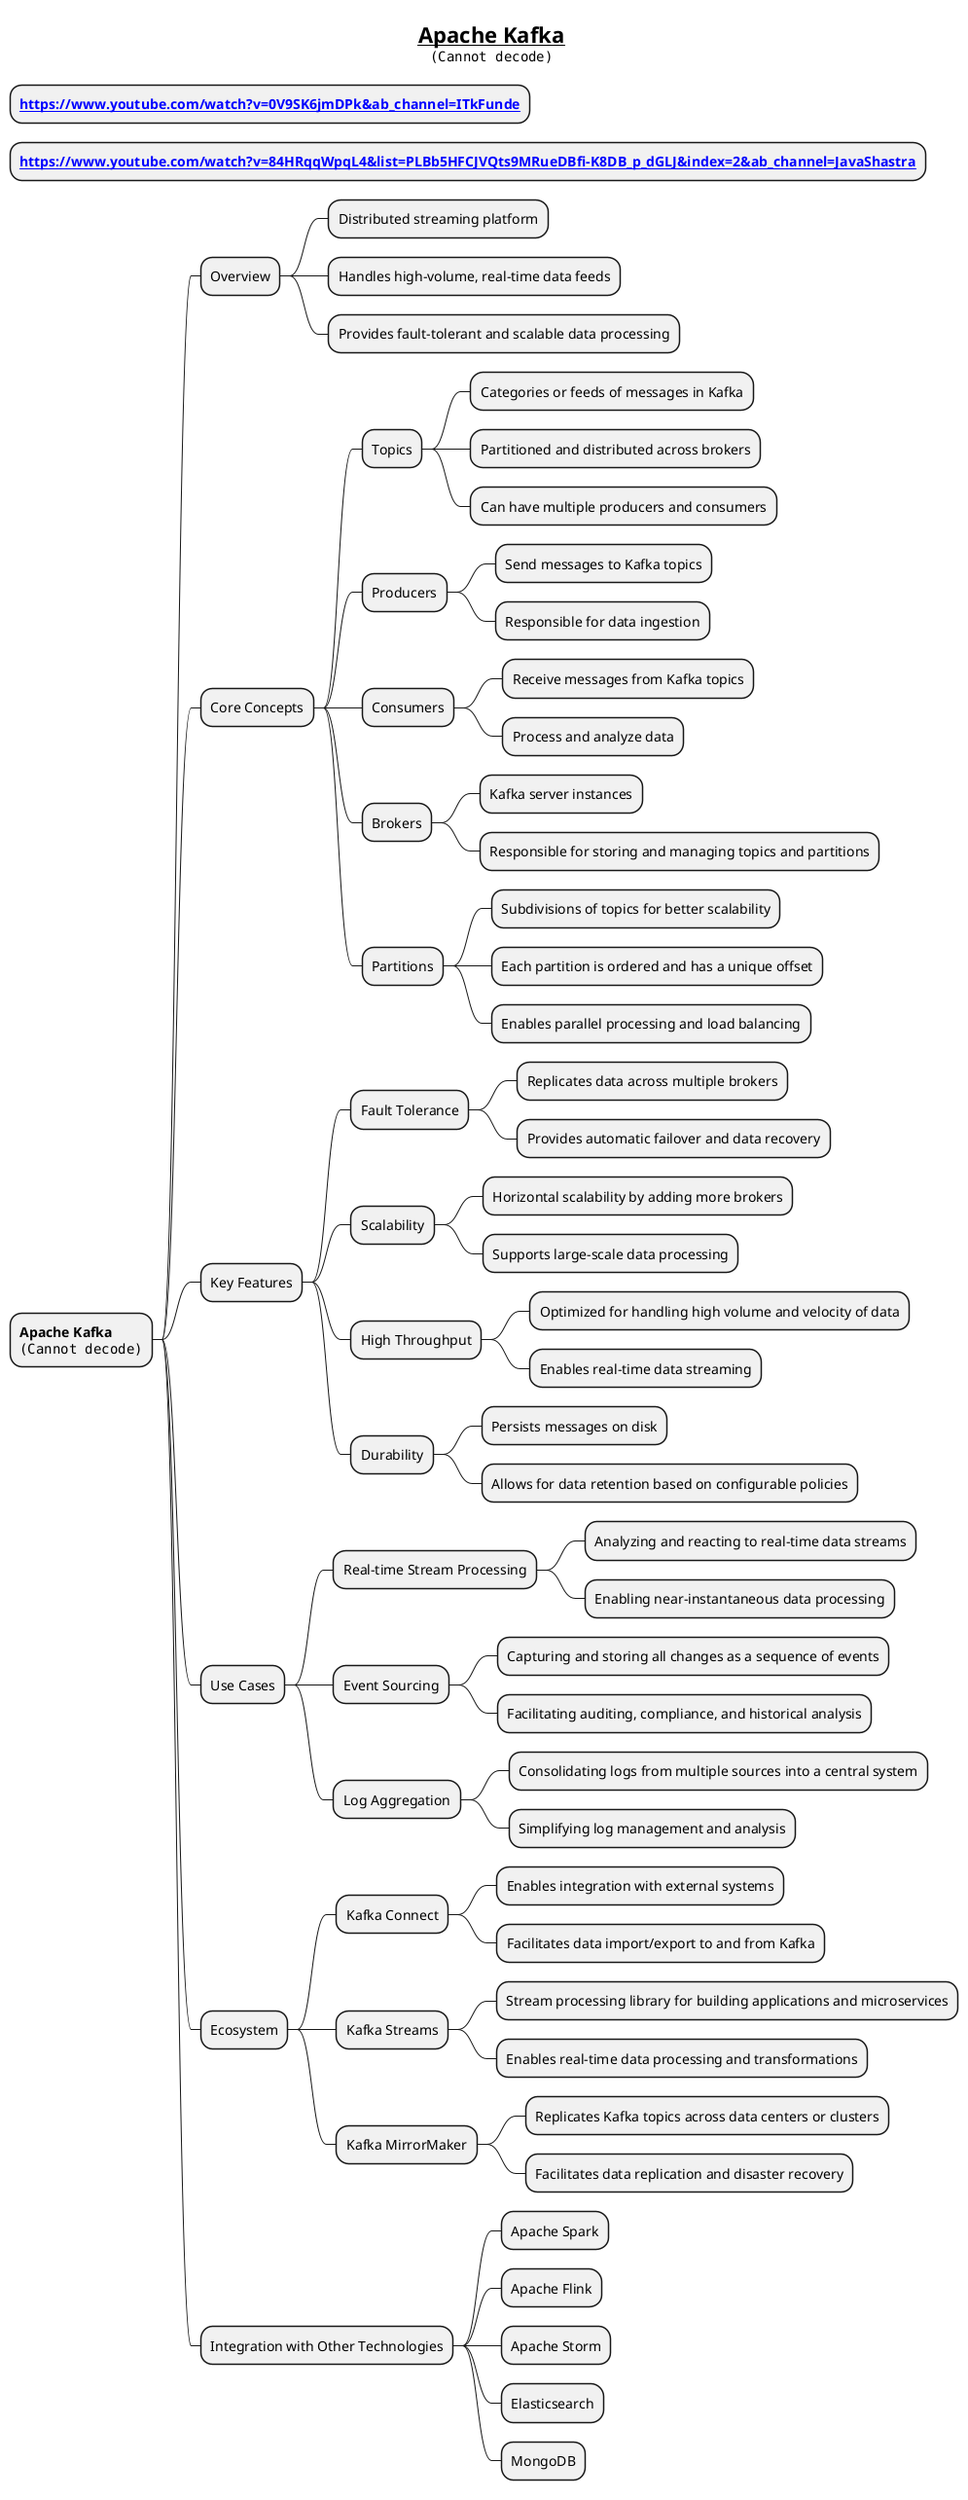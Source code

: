 @startmindmap
title = __Apache Kafka__\n<img:images/img_1.png>
* **[[https://www.youtube.com/watch?v=0V9SK6jmDPk&ab_channel=ITkFunde]]**
* **[[https://www.youtube.com/watch?v=84HRqqWpqL4&list=PLBb5HFCJVQts9MRueDBfi-K8DB_p_dGLJ&index=2&ab_channel=JavaShastra]]**
* **Apache Kafka** \n<img:images/img_2.png>
** Overview
*** Distributed streaming platform
*** Handles high-volume, real-time data feeds
*** Provides fault-tolerant and scalable data processing
** Core Concepts
*** Topics
**** Categories or feeds of messages in Kafka
**** Partitioned and distributed across brokers
**** Can have multiple producers and consumers
*** Producers
**** Send messages to Kafka topics
**** Responsible for data ingestion
*** Consumers
**** Receive messages from Kafka topics
**** Process and analyze data
*** Brokers
**** Kafka server instances
**** Responsible for storing and managing topics and partitions
*** Partitions
**** Subdivisions of topics for better scalability
**** Each partition is ordered and has a unique offset
**** Enables parallel processing and load balancing
** Key Features
*** Fault Tolerance
**** Replicates data across multiple brokers
**** Provides automatic failover and data recovery
*** Scalability
**** Horizontal scalability by adding more brokers
**** Supports large-scale data processing
*** High Throughput
**** Optimized for handling high volume and velocity of data
**** Enables real-time data streaming
*** Durability
**** Persists messages on disk
**** Allows for data retention based on configurable policies
** Use Cases
*** Real-time Stream Processing
**** Analyzing and reacting to real-time data streams
**** Enabling near-instantaneous data processing
*** Event Sourcing
**** Capturing and storing all changes as a sequence of events
**** Facilitating auditing, compliance, and historical analysis
*** Log Aggregation
**** Consolidating logs from multiple sources into a central system
**** Simplifying log management and analysis
** Ecosystem
*** Kafka Connect
**** Enables integration with external systems
**** Facilitates data import/export to and from Kafka
*** Kafka Streams
**** Stream processing library for building applications and microservices
**** Enables real-time data processing and transformations
*** Kafka MirrorMaker
**** Replicates Kafka topics across data centers or clusters
**** Facilitates data replication and disaster recovery
** Integration with Other Technologies
*** Apache Spark
*** Apache Flink
*** Apache Storm
*** Elasticsearch
*** MongoDB
@endmindmap
